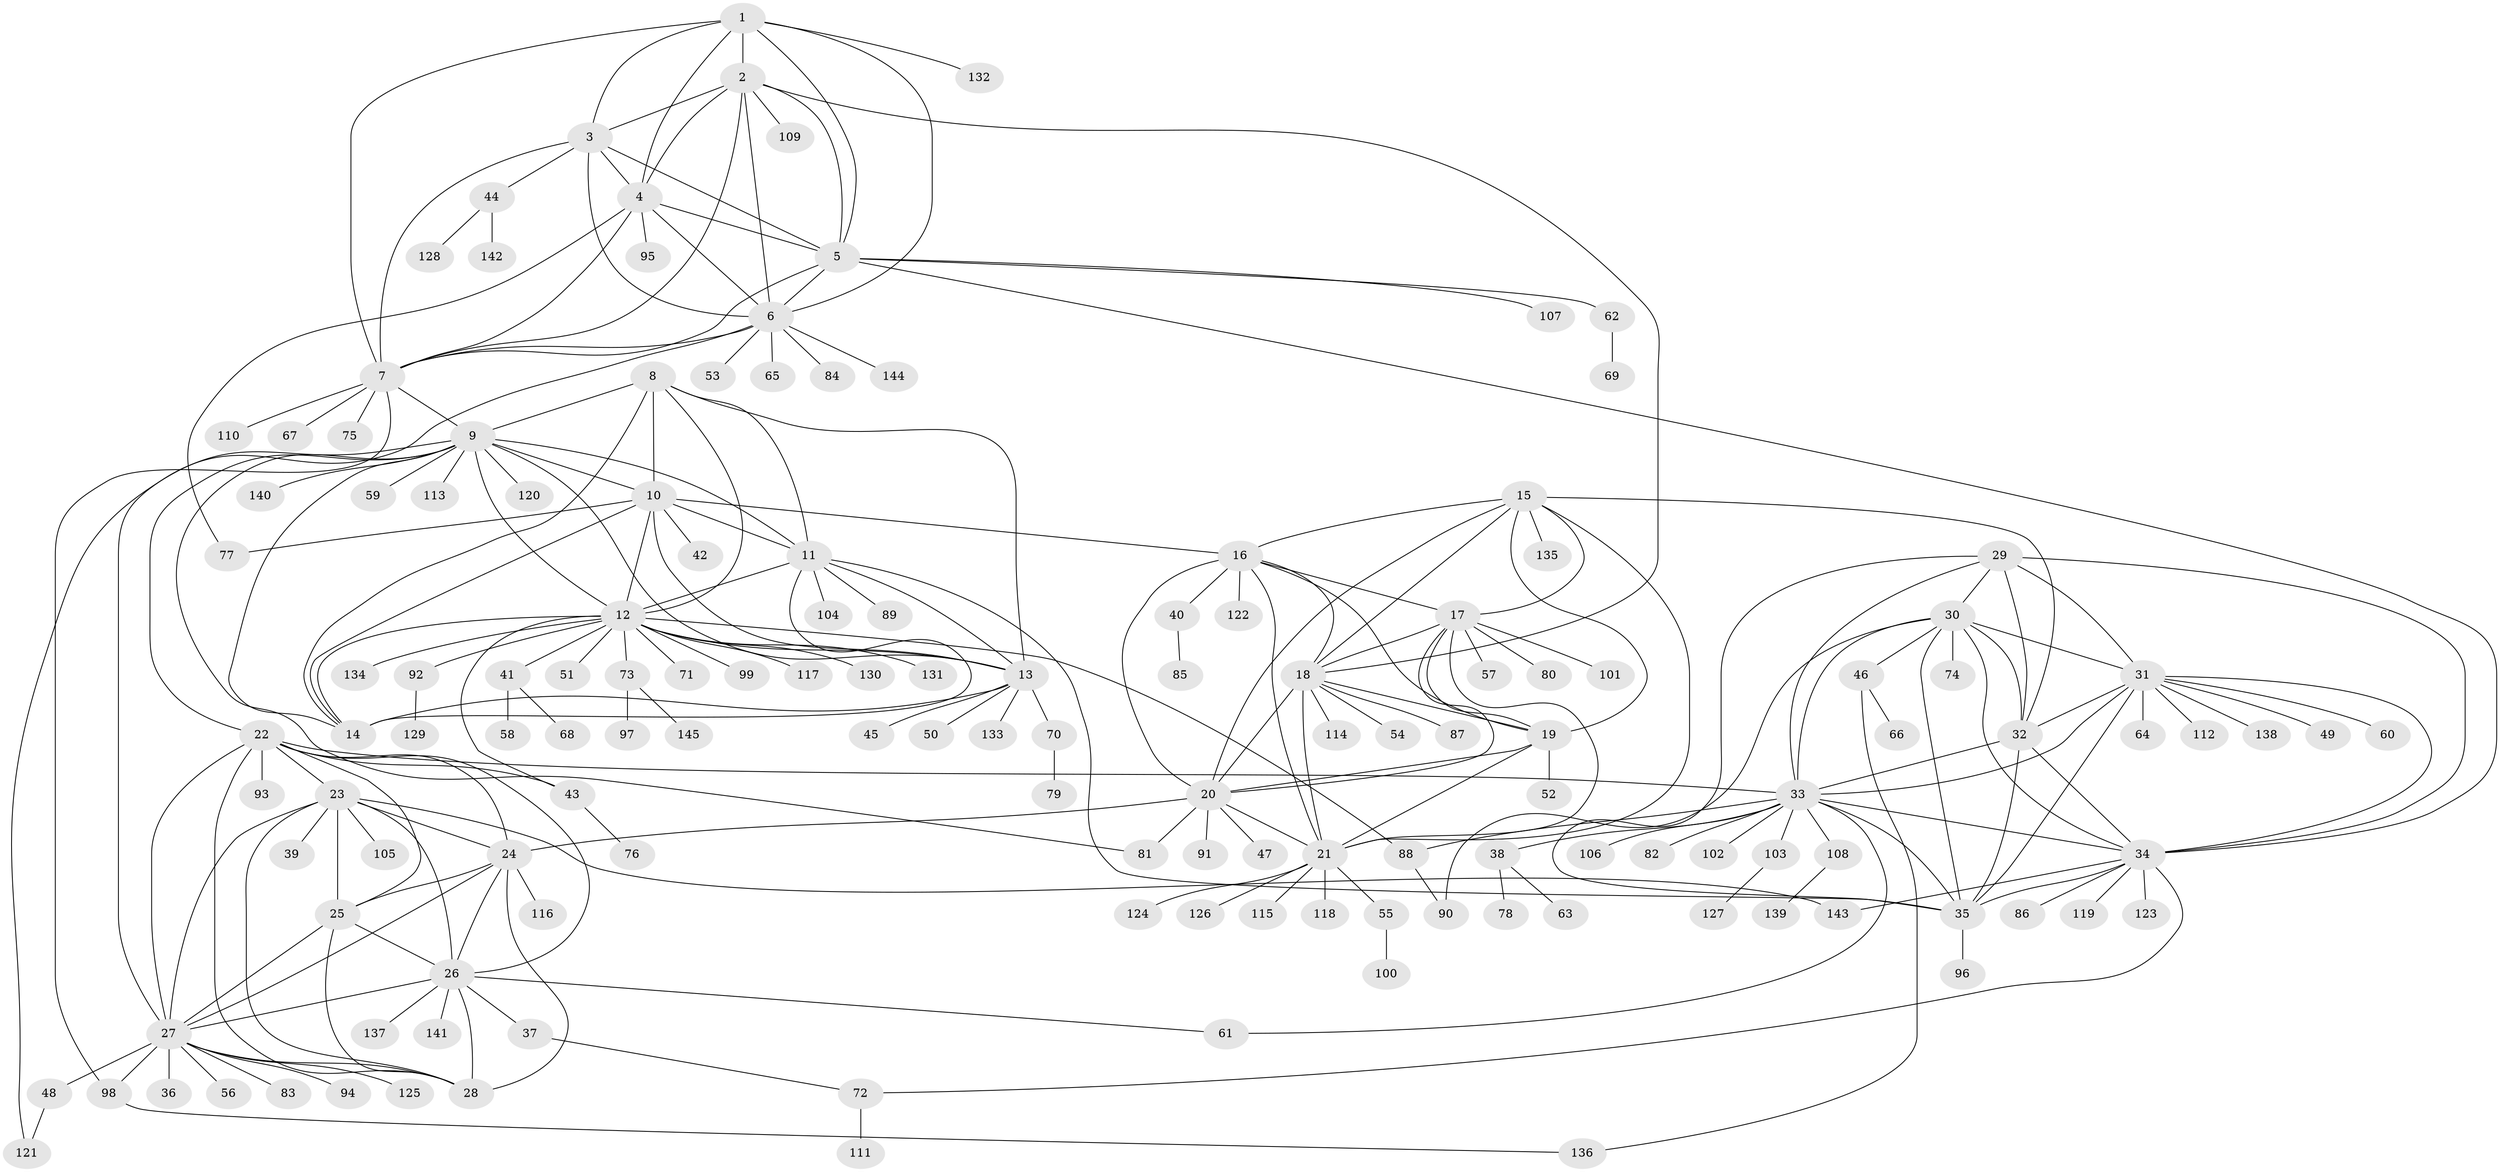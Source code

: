// coarse degree distribution, {6: 0.0958904109589041, 2: 0.0821917808219178, 1: 0.5753424657534246, 5: 0.0410958904109589, 7: 0.0684931506849315, 3: 0.0273972602739726, 9: 0.0410958904109589, 11: 0.0136986301369863, 10: 0.0136986301369863, 4: 0.0136986301369863, 8: 0.0136986301369863, 14: 0.0136986301369863}
// Generated by graph-tools (version 1.1) at 2025/37/03/04/25 23:37:49]
// undirected, 145 vertices, 236 edges
graph export_dot {
  node [color=gray90,style=filled];
  1;
  2;
  3;
  4;
  5;
  6;
  7;
  8;
  9;
  10;
  11;
  12;
  13;
  14;
  15;
  16;
  17;
  18;
  19;
  20;
  21;
  22;
  23;
  24;
  25;
  26;
  27;
  28;
  29;
  30;
  31;
  32;
  33;
  34;
  35;
  36;
  37;
  38;
  39;
  40;
  41;
  42;
  43;
  44;
  45;
  46;
  47;
  48;
  49;
  50;
  51;
  52;
  53;
  54;
  55;
  56;
  57;
  58;
  59;
  60;
  61;
  62;
  63;
  64;
  65;
  66;
  67;
  68;
  69;
  70;
  71;
  72;
  73;
  74;
  75;
  76;
  77;
  78;
  79;
  80;
  81;
  82;
  83;
  84;
  85;
  86;
  87;
  88;
  89;
  90;
  91;
  92;
  93;
  94;
  95;
  96;
  97;
  98;
  99;
  100;
  101;
  102;
  103;
  104;
  105;
  106;
  107;
  108;
  109;
  110;
  111;
  112;
  113;
  114;
  115;
  116;
  117;
  118;
  119;
  120;
  121;
  122;
  123;
  124;
  125;
  126;
  127;
  128;
  129;
  130;
  131;
  132;
  133;
  134;
  135;
  136;
  137;
  138;
  139;
  140;
  141;
  142;
  143;
  144;
  145;
  1 -- 2;
  1 -- 3;
  1 -- 4;
  1 -- 5;
  1 -- 6;
  1 -- 7;
  1 -- 132;
  2 -- 3;
  2 -- 4;
  2 -- 5;
  2 -- 6;
  2 -- 7;
  2 -- 18;
  2 -- 109;
  3 -- 4;
  3 -- 5;
  3 -- 6;
  3 -- 7;
  3 -- 44;
  4 -- 5;
  4 -- 6;
  4 -- 7;
  4 -- 77;
  4 -- 95;
  5 -- 6;
  5 -- 7;
  5 -- 34;
  5 -- 62;
  5 -- 107;
  6 -- 7;
  6 -- 27;
  6 -- 53;
  6 -- 65;
  6 -- 84;
  6 -- 144;
  7 -- 9;
  7 -- 67;
  7 -- 75;
  7 -- 98;
  7 -- 110;
  8 -- 9;
  8 -- 10;
  8 -- 11;
  8 -- 12;
  8 -- 13;
  8 -- 14;
  9 -- 10;
  9 -- 11;
  9 -- 12;
  9 -- 13;
  9 -- 14;
  9 -- 22;
  9 -- 59;
  9 -- 81;
  9 -- 113;
  9 -- 120;
  9 -- 121;
  9 -- 140;
  10 -- 11;
  10 -- 12;
  10 -- 13;
  10 -- 14;
  10 -- 16;
  10 -- 42;
  10 -- 77;
  11 -- 12;
  11 -- 13;
  11 -- 14;
  11 -- 35;
  11 -- 89;
  11 -- 104;
  12 -- 13;
  12 -- 14;
  12 -- 41;
  12 -- 43;
  12 -- 51;
  12 -- 71;
  12 -- 73;
  12 -- 88;
  12 -- 92;
  12 -- 99;
  12 -- 117;
  12 -- 130;
  12 -- 131;
  12 -- 134;
  13 -- 14;
  13 -- 45;
  13 -- 50;
  13 -- 70;
  13 -- 133;
  15 -- 16;
  15 -- 17;
  15 -- 18;
  15 -- 19;
  15 -- 20;
  15 -- 21;
  15 -- 32;
  15 -- 135;
  16 -- 17;
  16 -- 18;
  16 -- 19;
  16 -- 20;
  16 -- 21;
  16 -- 40;
  16 -- 122;
  17 -- 18;
  17 -- 19;
  17 -- 20;
  17 -- 21;
  17 -- 57;
  17 -- 80;
  17 -- 101;
  18 -- 19;
  18 -- 20;
  18 -- 21;
  18 -- 54;
  18 -- 87;
  18 -- 114;
  19 -- 20;
  19 -- 21;
  19 -- 52;
  20 -- 21;
  20 -- 24;
  20 -- 47;
  20 -- 81;
  20 -- 91;
  21 -- 55;
  21 -- 115;
  21 -- 118;
  21 -- 124;
  21 -- 126;
  22 -- 23;
  22 -- 24;
  22 -- 25;
  22 -- 26;
  22 -- 27;
  22 -- 28;
  22 -- 33;
  22 -- 43;
  22 -- 93;
  23 -- 24;
  23 -- 25;
  23 -- 26;
  23 -- 27;
  23 -- 28;
  23 -- 39;
  23 -- 105;
  23 -- 143;
  24 -- 25;
  24 -- 26;
  24 -- 27;
  24 -- 28;
  24 -- 116;
  25 -- 26;
  25 -- 27;
  25 -- 28;
  26 -- 27;
  26 -- 28;
  26 -- 37;
  26 -- 61;
  26 -- 137;
  26 -- 141;
  27 -- 28;
  27 -- 36;
  27 -- 48;
  27 -- 56;
  27 -- 83;
  27 -- 94;
  27 -- 98;
  27 -- 125;
  29 -- 30;
  29 -- 31;
  29 -- 32;
  29 -- 33;
  29 -- 34;
  29 -- 35;
  30 -- 31;
  30 -- 32;
  30 -- 33;
  30 -- 34;
  30 -- 35;
  30 -- 46;
  30 -- 74;
  30 -- 90;
  31 -- 32;
  31 -- 33;
  31 -- 34;
  31 -- 35;
  31 -- 49;
  31 -- 60;
  31 -- 64;
  31 -- 112;
  31 -- 138;
  32 -- 33;
  32 -- 34;
  32 -- 35;
  33 -- 34;
  33 -- 35;
  33 -- 38;
  33 -- 61;
  33 -- 82;
  33 -- 88;
  33 -- 102;
  33 -- 103;
  33 -- 106;
  33 -- 108;
  34 -- 35;
  34 -- 72;
  34 -- 86;
  34 -- 119;
  34 -- 123;
  34 -- 143;
  35 -- 96;
  37 -- 72;
  38 -- 63;
  38 -- 78;
  40 -- 85;
  41 -- 58;
  41 -- 68;
  43 -- 76;
  44 -- 128;
  44 -- 142;
  46 -- 66;
  46 -- 136;
  48 -- 121;
  55 -- 100;
  62 -- 69;
  70 -- 79;
  72 -- 111;
  73 -- 97;
  73 -- 145;
  88 -- 90;
  92 -- 129;
  98 -- 136;
  103 -- 127;
  108 -- 139;
}
